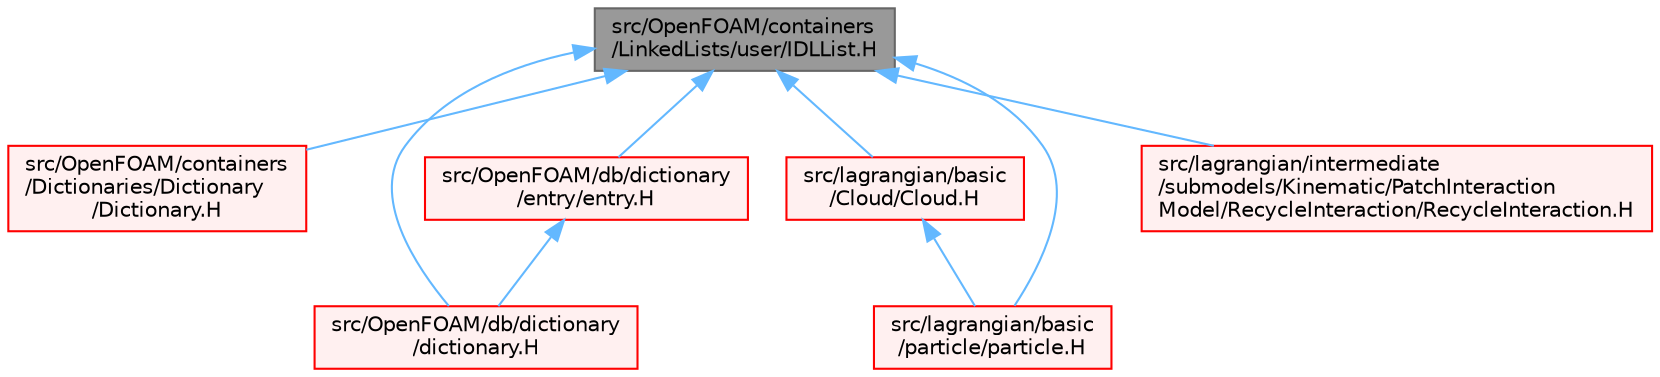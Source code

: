 digraph "src/OpenFOAM/containers/LinkedLists/user/IDLList.H"
{
 // LATEX_PDF_SIZE
  bgcolor="transparent";
  edge [fontname=Helvetica,fontsize=10,labelfontname=Helvetica,labelfontsize=10];
  node [fontname=Helvetica,fontsize=10,shape=box,height=0.2,width=0.4];
  Node1 [id="Node000001",label="src/OpenFOAM/containers\l/LinkedLists/user/IDLList.H",height=0.2,width=0.4,color="gray40", fillcolor="grey60", style="filled", fontcolor="black",tooltip="Intrusive doubly-linked list."];
  Node1 -> Node2 [id="edge1_Node000001_Node000002",dir="back",color="steelblue1",style="solid",tooltip=" "];
  Node2 [id="Node000002",label="src/OpenFOAM/containers\l/Dictionaries/Dictionary\l/Dictionary.H",height=0.2,width=0.4,color="red", fillcolor="#FFF0F0", style="filled",URL="$Dictionary_8H.html",tooltip=" "];
  Node1 -> Node10 [id="edge2_Node000001_Node000010",dir="back",color="steelblue1",style="solid",tooltip=" "];
  Node10 [id="Node000010",label="src/OpenFOAM/db/dictionary\l/dictionary.H",height=0.2,width=0.4,color="red", fillcolor="#FFF0F0", style="filled",URL="$dictionary_8H.html",tooltip=" "];
  Node1 -> Node5151 [id="edge3_Node000001_Node005151",dir="back",color="steelblue1",style="solid",tooltip=" "];
  Node5151 [id="Node005151",label="src/OpenFOAM/db/dictionary\l/entry/entry.H",height=0.2,width=0.4,color="red", fillcolor="#FFF0F0", style="filled",URL="$entry_8H.html",tooltip=" "];
  Node5151 -> Node10 [id="edge4_Node005151_Node000010",dir="back",color="steelblue1",style="solid",tooltip=" "];
  Node1 -> Node5176 [id="edge5_Node000001_Node005176",dir="back",color="steelblue1",style="solid",tooltip=" "];
  Node5176 [id="Node005176",label="src/lagrangian/basic\l/Cloud/Cloud.H",height=0.2,width=0.4,color="red", fillcolor="#FFF0F0", style="filled",URL="$Cloud_8H.html",tooltip=" "];
  Node5176 -> Node933 [id="edge6_Node005176_Node000933",dir="back",color="steelblue1",style="solid",tooltip=" "];
  Node933 [id="Node000933",label="src/lagrangian/basic\l/particle/particle.H",height=0.2,width=0.4,color="red", fillcolor="#FFF0F0", style="filled",URL="$particle_8H.html",tooltip=" "];
  Node1 -> Node933 [id="edge7_Node000001_Node000933",dir="back",color="steelblue1",style="solid",tooltip=" "];
  Node1 -> Node3748 [id="edge8_Node000001_Node003748",dir="back",color="steelblue1",style="solid",tooltip=" "];
  Node3748 [id="Node003748",label="src/lagrangian/intermediate\l/submodels/Kinematic/PatchInteraction\lModel/RecycleInteraction/RecycleInteraction.H",height=0.2,width=0.4,color="red", fillcolor="#FFF0F0", style="filled",URL="$RecycleInteraction_8H.html",tooltip=" "];
}
